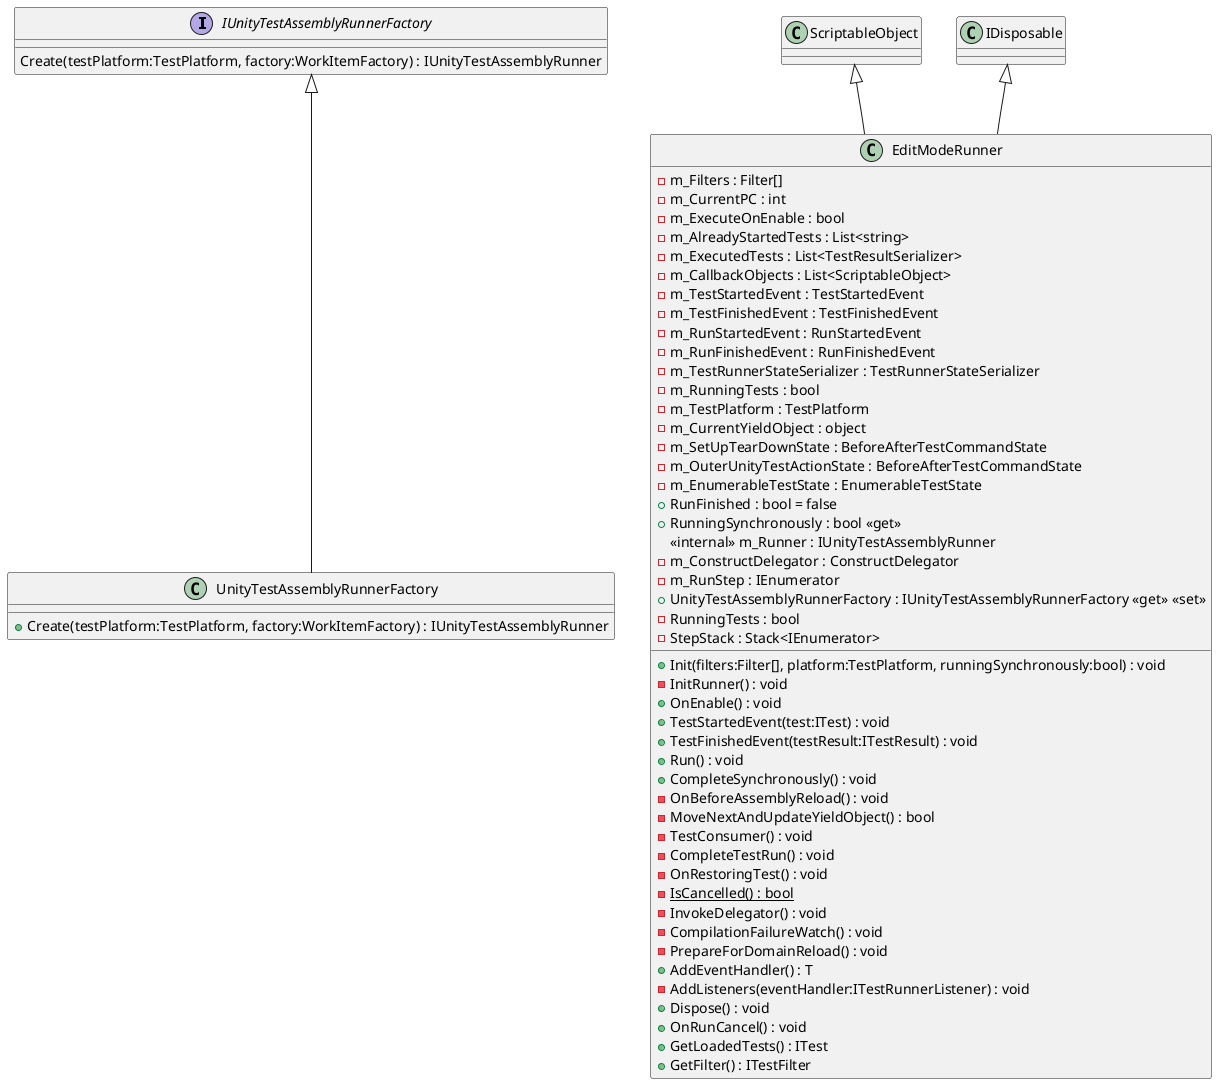 @startuml
interface IUnityTestAssemblyRunnerFactory {
    Create(testPlatform:TestPlatform, factory:WorkItemFactory) : IUnityTestAssemblyRunner
}
class UnityTestAssemblyRunnerFactory {
    + Create(testPlatform:TestPlatform, factory:WorkItemFactory) : IUnityTestAssemblyRunner
}
class EditModeRunner {
    - m_Filters : Filter[]
    - m_CurrentPC : int
    - m_ExecuteOnEnable : bool
    - m_AlreadyStartedTests : List<string>
    - m_ExecutedTests : List<TestResultSerializer>
    - m_CallbackObjects : List<ScriptableObject>
    - m_TestStartedEvent : TestStartedEvent
    - m_TestFinishedEvent : TestFinishedEvent
    - m_RunStartedEvent : RunStartedEvent
    - m_RunFinishedEvent : RunFinishedEvent
    - m_TestRunnerStateSerializer : TestRunnerStateSerializer
    - m_RunningTests : bool
    - m_TestPlatform : TestPlatform
    - m_CurrentYieldObject : object
    - m_SetUpTearDownState : BeforeAfterTestCommandState
    - m_OuterUnityTestActionState : BeforeAfterTestCommandState
    - m_EnumerableTestState : EnumerableTestState
    + RunFinished : bool = false
    + RunningSynchronously : bool <<get>>
    <<internal>> m_Runner : IUnityTestAssemblyRunner
    - m_ConstructDelegator : ConstructDelegator
    - m_RunStep : IEnumerator
    + UnityTestAssemblyRunnerFactory : IUnityTestAssemblyRunnerFactory <<get>> <<set>>
    + Init(filters:Filter[], platform:TestPlatform, runningSynchronously:bool) : void
    - InitRunner() : void
    + OnEnable() : void
    + TestStartedEvent(test:ITest) : void
    + TestFinishedEvent(testResult:ITestResult) : void
    + Run() : void
    + CompleteSynchronously() : void
    - OnBeforeAssemblyReload() : void
    - RunningTests : bool
    - StepStack : Stack<IEnumerator>
    - MoveNextAndUpdateYieldObject() : bool
    - TestConsumer() : void
    - CompleteTestRun() : void
    - OnRestoringTest() : void
    - {static} IsCancelled() : bool
    - InvokeDelegator() : void
    - CompilationFailureWatch() : void
    - PrepareForDomainReload() : void
    + AddEventHandler() : T
    - AddListeners(eventHandler:ITestRunnerListener) : void
    + Dispose() : void
    + OnRunCancel() : void
    + GetLoadedTests() : ITest
    + GetFilter() : ITestFilter
}
IUnityTestAssemblyRunnerFactory <|-- UnityTestAssemblyRunnerFactory
ScriptableObject <|-- EditModeRunner
IDisposable <|-- EditModeRunner
@enduml
